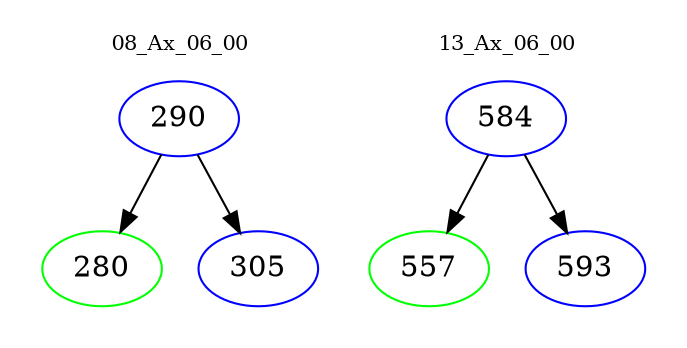 digraph{
subgraph cluster_0 {
color = white
label = "08_Ax_06_00";
fontsize=10;
T0_290 [label="290", color="blue"]
T0_290 -> T0_280 [color="black"]
T0_280 [label="280", color="green"]
T0_290 -> T0_305 [color="black"]
T0_305 [label="305", color="blue"]
}
subgraph cluster_1 {
color = white
label = "13_Ax_06_00";
fontsize=10;
T1_584 [label="584", color="blue"]
T1_584 -> T1_557 [color="black"]
T1_557 [label="557", color="green"]
T1_584 -> T1_593 [color="black"]
T1_593 [label="593", color="blue"]
}
}
